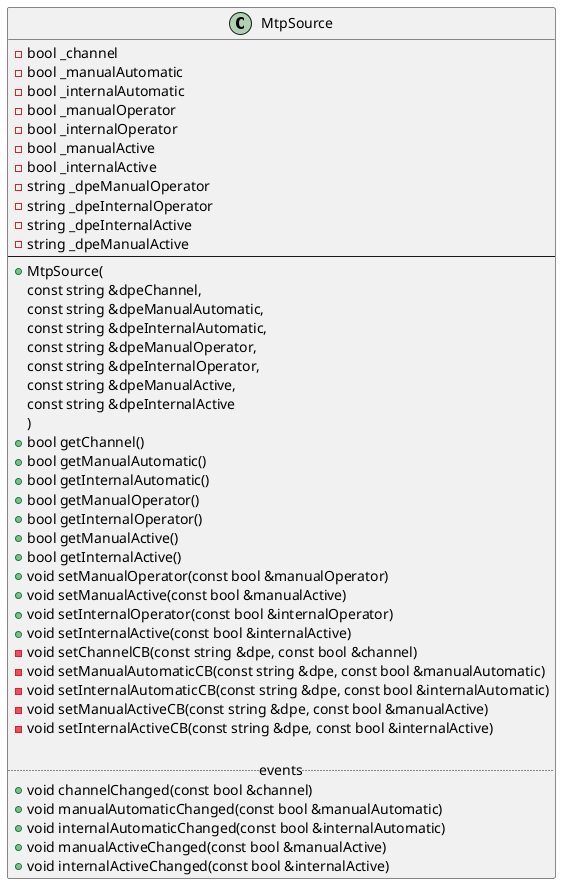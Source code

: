 @startuml

class MtpSource {
    - bool _channel
    - bool _manualAutomatic
    - bool _internalAutomatic
    - bool _manualOperator
    - bool _internalOperator
    - bool _manualActive
    - bool _internalActive
    - string _dpeManualOperator
    - string _dpeInternalOperator
    - string _dpeInternalActive
    - string _dpeManualActive
--
    + MtpSource(
        const string &dpeChannel, 
        const string &dpeManualAutomatic, 
        const string &dpeInternalAutomatic, 
        const string &dpeManualOperator, 
        const string &dpeInternalOperator, 
        const string &dpeManualActive, 
        const string &dpeInternalActive
        )  
    + bool getChannel()
    + bool getManualAutomatic()
    + bool getInternalAutomatic()
    + bool getManualOperator()  
    + bool getInternalOperator()    
    + bool getManualActive()
    + bool getInternalActive()
    + void setManualOperator(const bool &manualOperator)
    + void setManualActive(const bool &manualActive)
    + void setInternalOperator(const bool &internalOperator)
    + void setInternalActive(const bool &internalActive)
    - void setChannelCB(const string &dpe, const bool &channel)
    - void setManualAutomaticCB(const string &dpe, const bool &manualAutomatic)
    - void setInternalAutomaticCB(const string &dpe, const bool &internalAutomatic)
    - void setManualActiveCB(const string &dpe, const bool &manualActive)
    - void setInternalActiveCB(const string &dpe, const bool &internalActive)

    ..events..
    + void channelChanged(const bool &channel)
    + void manualAutomaticChanged(const bool &manualAutomatic)
    + void internalAutomaticChanged(const bool &internalAutomatic)
    + void manualActiveChanged(const bool &manualActive)
    + void internalActiveChanged(const bool &internalActive)
}

@enduml